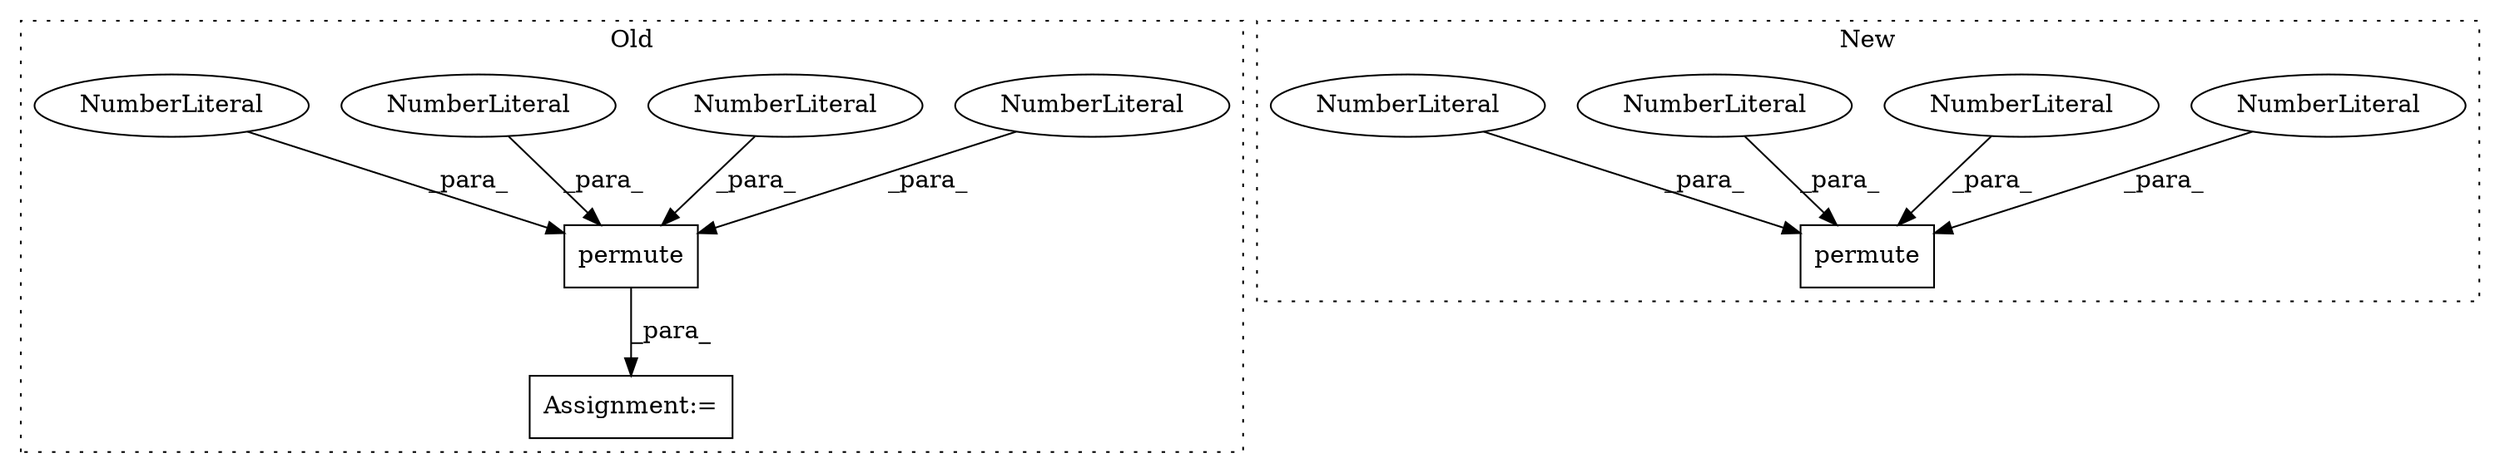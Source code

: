 digraph G {
subgraph cluster0 {
1 [label="permute" a="32" s="3165,3180" l="8,1" shape="box"];
4 [label="NumberLiteral" a="34" s="3179" l="1" shape="ellipse"];
7 [label="NumberLiteral" a="34" s="3175" l="1" shape="ellipse"];
8 [label="NumberLiteral" a="34" s="3173" l="1" shape="ellipse"];
9 [label="Assignment:=" a="7" s="3157" l="1" shape="box"];
10 [label="NumberLiteral" a="34" s="3177" l="1" shape="ellipse"];
label = "Old";
style="dotted";
}
subgraph cluster1 {
2 [label="permute" a="32" s="2346,2365" l="8,1" shape="box"];
3 [label="NumberLiteral" a="34" s="2354" l="1" shape="ellipse"];
5 [label="NumberLiteral" a="34" s="2362" l="1" shape="ellipse"];
6 [label="NumberLiteral" a="34" s="2360" l="1" shape="ellipse"];
11 [label="NumberLiteral" a="34" s="2364" l="1" shape="ellipse"];
label = "New";
style="dotted";
}
1 -> 9 [label="_para_"];
3 -> 2 [label="_para_"];
4 -> 1 [label="_para_"];
5 -> 2 [label="_para_"];
6 -> 2 [label="_para_"];
7 -> 1 [label="_para_"];
8 -> 1 [label="_para_"];
10 -> 1 [label="_para_"];
11 -> 2 [label="_para_"];
}